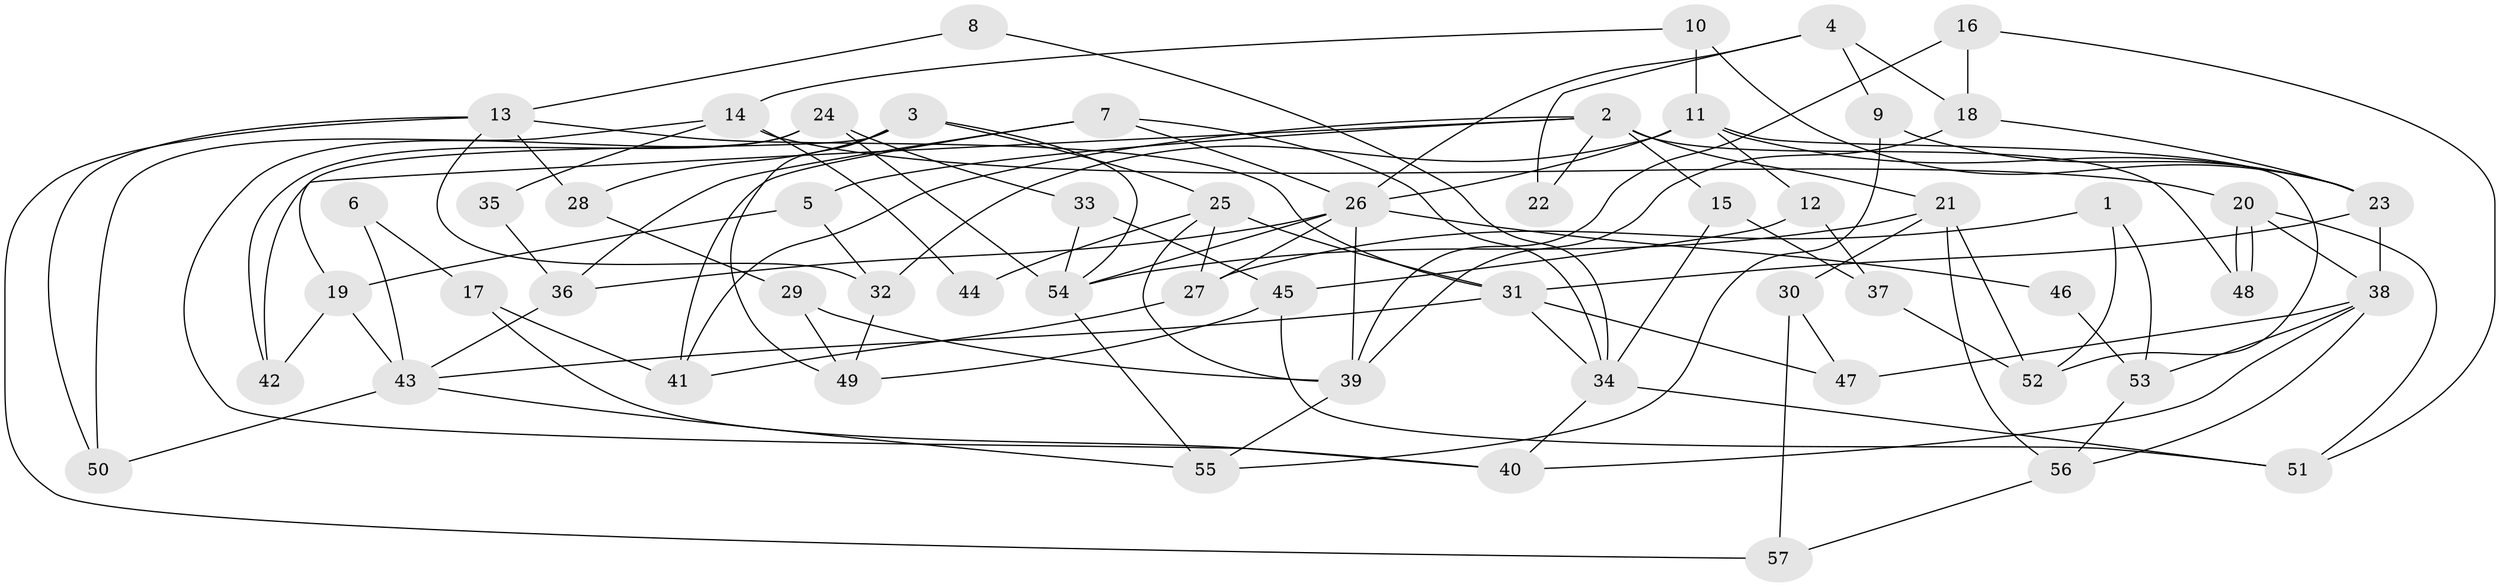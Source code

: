 // coarse degree distribution, {14: 0.02857142857142857, 7: 0.05714285714285714, 5: 0.05714285714285714, 9: 0.05714285714285714, 3: 0.22857142857142856, 6: 0.2, 2: 0.17142857142857143, 4: 0.2}
// Generated by graph-tools (version 1.1) at 2025/51/03/04/25 22:51:16]
// undirected, 57 vertices, 114 edges
graph export_dot {
  node [color=gray90,style=filled];
  1;
  2;
  3;
  4;
  5;
  6;
  7;
  8;
  9;
  10;
  11;
  12;
  13;
  14;
  15;
  16;
  17;
  18;
  19;
  20;
  21;
  22;
  23;
  24;
  25;
  26;
  27;
  28;
  29;
  30;
  31;
  32;
  33;
  34;
  35;
  36;
  37;
  38;
  39;
  40;
  41;
  42;
  43;
  44;
  45;
  46;
  47;
  48;
  49;
  50;
  51;
  52;
  53;
  54;
  55;
  56;
  57;
  1 -- 52;
  1 -- 27;
  1 -- 53;
  2 -- 21;
  2 -- 41;
  2 -- 5;
  2 -- 15;
  2 -- 22;
  2 -- 42;
  2 -- 48;
  3 -- 19;
  3 -- 54;
  3 -- 25;
  3 -- 28;
  3 -- 49;
  4 -- 26;
  4 -- 18;
  4 -- 9;
  4 -- 22;
  5 -- 32;
  5 -- 19;
  6 -- 43;
  6 -- 17;
  7 -- 34;
  7 -- 26;
  7 -- 36;
  7 -- 41;
  8 -- 34;
  8 -- 13;
  9 -- 23;
  9 -- 55;
  10 -- 14;
  10 -- 23;
  10 -- 11;
  11 -- 26;
  11 -- 12;
  11 -- 23;
  11 -- 32;
  11 -- 52;
  12 -- 45;
  12 -- 37;
  13 -- 32;
  13 -- 57;
  13 -- 28;
  13 -- 31;
  13 -- 50;
  14 -- 20;
  14 -- 50;
  14 -- 35;
  14 -- 44;
  15 -- 37;
  15 -- 34;
  16 -- 51;
  16 -- 39;
  16 -- 18;
  17 -- 40;
  17 -- 41;
  18 -- 23;
  18 -- 39;
  19 -- 43;
  19 -- 42;
  20 -- 48;
  20 -- 48;
  20 -- 51;
  20 -- 38;
  21 -- 54;
  21 -- 56;
  21 -- 30;
  21 -- 52;
  23 -- 31;
  23 -- 38;
  24 -- 42;
  24 -- 40;
  24 -- 33;
  24 -- 54;
  25 -- 31;
  25 -- 27;
  25 -- 39;
  25 -- 44;
  26 -- 54;
  26 -- 39;
  26 -- 27;
  26 -- 36;
  26 -- 46;
  27 -- 41;
  28 -- 29;
  29 -- 39;
  29 -- 49;
  30 -- 47;
  30 -- 57;
  31 -- 43;
  31 -- 34;
  31 -- 47;
  32 -- 49;
  33 -- 54;
  33 -- 45;
  34 -- 40;
  34 -- 51;
  35 -- 36;
  36 -- 43;
  37 -- 52;
  38 -- 40;
  38 -- 47;
  38 -- 53;
  38 -- 56;
  39 -- 55;
  43 -- 55;
  43 -- 50;
  45 -- 49;
  45 -- 51;
  46 -- 53;
  53 -- 56;
  54 -- 55;
  56 -- 57;
}
